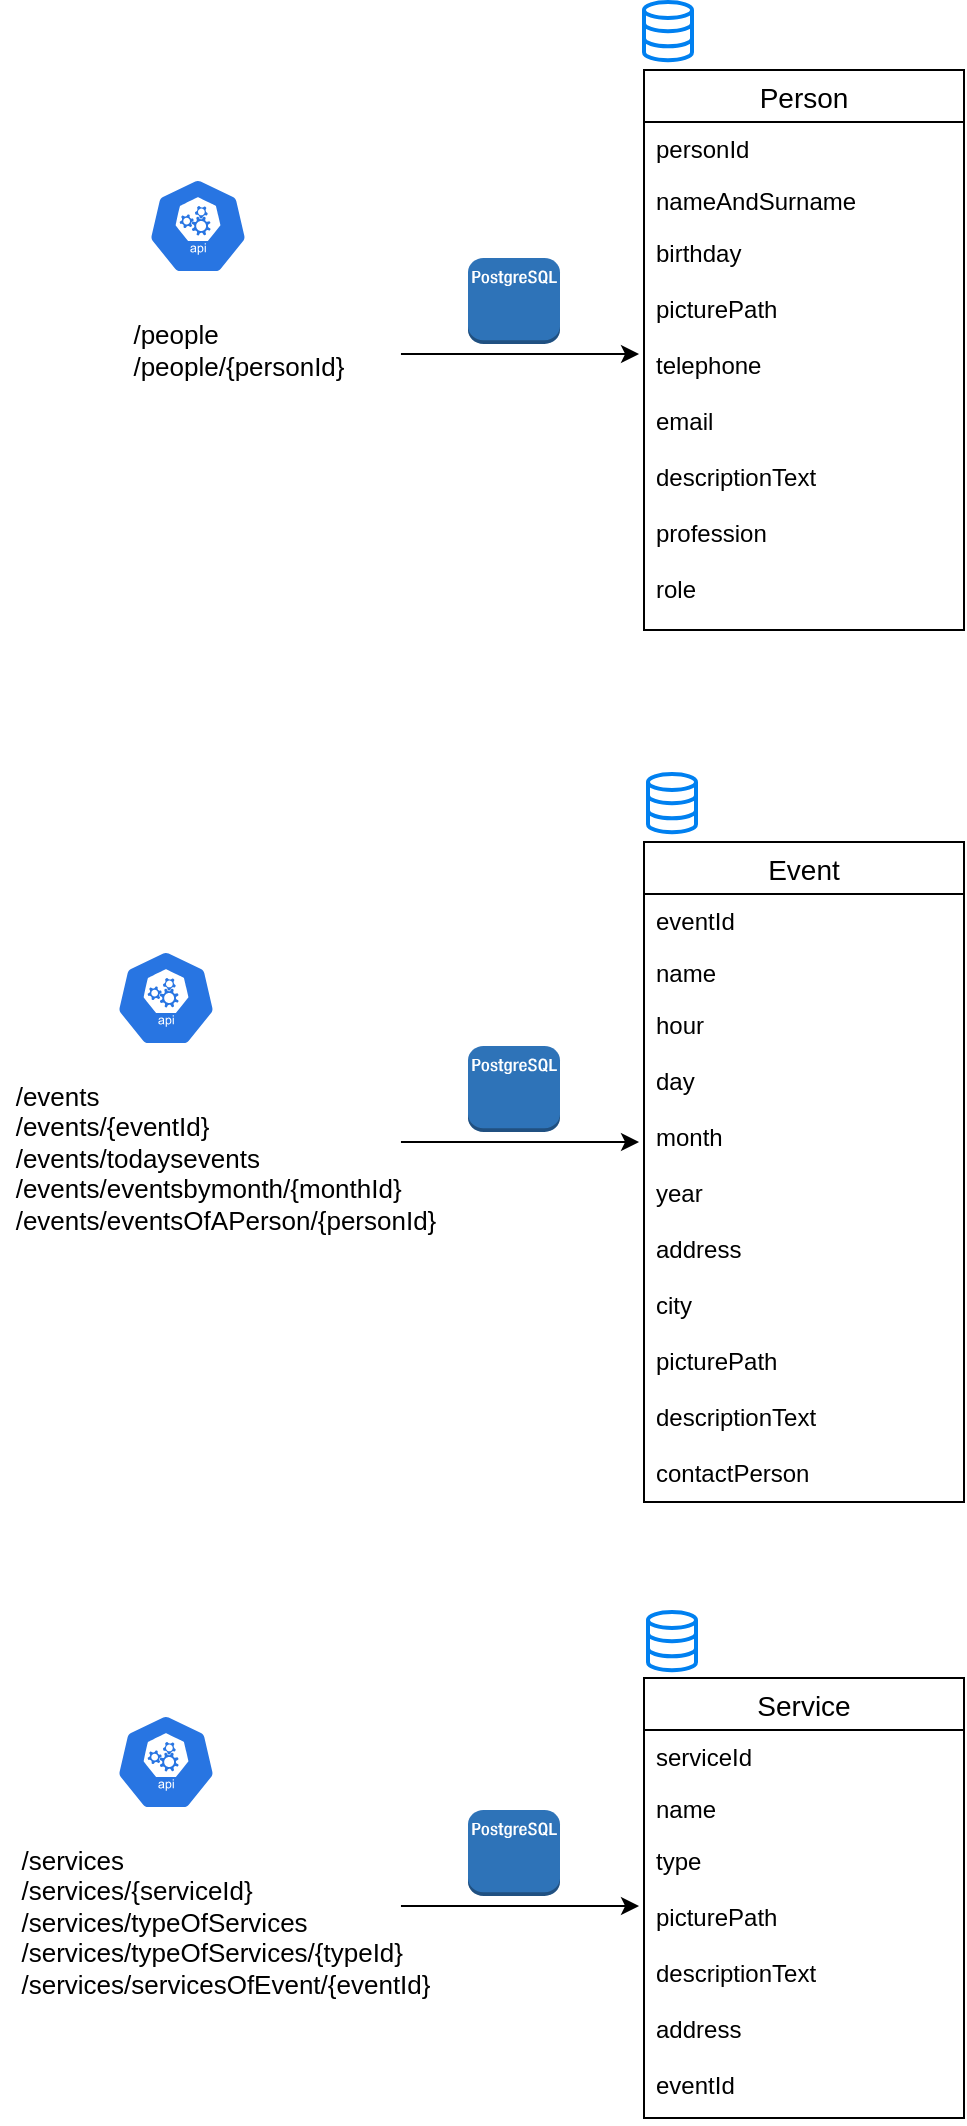 <mxfile version="13.1.11"><diagram id="oiz9nzBSraAnwUNyNcac" name="Page-1"><mxGraphModel dx="1822" dy="1678" grid="0" gridSize="10" guides="1" tooltips="1" connect="1" arrows="1" fold="1" page="0" pageScale="1" pageWidth="827" pageHeight="1169" math="0" shadow="0"><root><mxCell id="0"/><mxCell id="1" parent="0"/><mxCell id="p1R7J2JzUDWMNUzQjbTg-1" value="Person" style="swimlane;fontStyle=0;childLayout=stackLayout;horizontal=1;startSize=26;horizontalStack=0;resizeParent=1;resizeParentMax=0;resizeLast=0;collapsible=1;marginBottom=0;align=center;fontSize=14;" vertex="1" parent="1"><mxGeometry x="436" y="25" width="160" height="280" as="geometry"/></mxCell><mxCell id="p1R7J2JzUDWMNUzQjbTg-2" value="personId" style="text;strokeColor=none;fillColor=none;spacingLeft=4;spacingRight=4;overflow=hidden;rotatable=0;points=[[0,0.5],[1,0.5]];portConstraint=eastwest;fontSize=12;" vertex="1" parent="p1R7J2JzUDWMNUzQjbTg-1"><mxGeometry y="26" width="160" height="26" as="geometry"/></mxCell><mxCell id="p1R7J2JzUDWMNUzQjbTg-3" value="nameAndSurname" style="text;strokeColor=none;fillColor=none;spacingLeft=4;spacingRight=4;overflow=hidden;rotatable=0;points=[[0,0.5],[1,0.5]];portConstraint=eastwest;fontSize=12;" vertex="1" parent="p1R7J2JzUDWMNUzQjbTg-1"><mxGeometry y="52" width="160" height="26" as="geometry"/></mxCell><mxCell id="p1R7J2JzUDWMNUzQjbTg-4" value="birthday&#xa;&#xa;picturePath&#xa;&#xa;telephone&#xa;&#xa;email&#xa;&#xa;descriptionText&#xa;&#xa;profession&#xa;&#xa;role" style="text;strokeColor=none;fillColor=none;spacingLeft=4;spacingRight=4;overflow=hidden;rotatable=0;points=[[0,0.5],[1,0.5]];portConstraint=eastwest;fontSize=12;" vertex="1" parent="p1R7J2JzUDWMNUzQjbTg-1"><mxGeometry y="78" width="160" height="202" as="geometry"/></mxCell><mxCell id="p1R7J2JzUDWMNUzQjbTg-42" value="" style="endArrow=classic;html=1;entryX=-0.006;entryY=0.152;entryDx=0;entryDy=0;entryPerimeter=0;" edge="1" parent="1"><mxGeometry width="50" height="50" relative="1" as="geometry"><mxPoint x="314.48" y="167.05" as="sourcePoint"/><mxPoint x="433.52" y="167.002" as="targetPoint"/></mxGeometry></mxCell><mxCell id="p1R7J2JzUDWMNUzQjbTg-43" value="" style="html=1;dashed=0;whitespace=wrap;fillColor=#2875E2;strokeColor=#ffffff;points=[[0.005,0.63,0],[0.1,0.2,0],[0.9,0.2,0],[0.5,0,0],[0.995,0.63,0],[0.72,0.99,0],[0.5,1,0],[0.28,0.99,0]];shape=mxgraph.kubernetes.icon;prIcon=api" vertex="1" parent="1"><mxGeometry x="188" y="79" width="50" height="48" as="geometry"/></mxCell><mxCell id="p1R7J2JzUDWMNUzQjbTg-44" value="" style="outlineConnect=0;dashed=0;verticalLabelPosition=bottom;verticalAlign=top;align=center;html=1;shape=mxgraph.aws3.postgre_sql_instance;fillColor=#2E73B8;gradientColor=none;" vertex="1" parent="1"><mxGeometry x="348" y="119" width="46" height="43" as="geometry"/></mxCell><mxCell id="p1R7J2JzUDWMNUzQjbTg-45" value="" style="html=1;verticalLabelPosition=bottom;align=center;labelBackgroundColor=#ffffff;verticalAlign=top;strokeWidth=2;strokeColor=#0080F0;shadow=0;dashed=0;shape=mxgraph.ios7.icons.data;" vertex="1" parent="1"><mxGeometry x="436" y="-9" width="24" height="29.1" as="geometry"/></mxCell><mxCell id="p1R7J2JzUDWMNUzQjbTg-46" value="&lt;div style=&quot;text-align: left ; font-size: 13px&quot;&gt;&lt;font style=&quot;font-size: 13px&quot;&gt;/people&lt;/font&gt;&lt;/div&gt;&lt;div style=&quot;text-align: left ; font-size: 13px&quot;&gt;&lt;font style=&quot;font-size: 13px&quot;&gt;/people/{personId}&lt;/font&gt;&lt;/div&gt;" style="text;html=1;strokeColor=none;fillColor=none;align=center;verticalAlign=middle;whiteSpace=wrap;rounded=0;" vertex="1" parent="1"><mxGeometry x="179" y="155" width="109" height="20" as="geometry"/></mxCell><mxCell id="p1R7J2JzUDWMNUzQjbTg-10" value="Event" style="swimlane;fontStyle=0;childLayout=stackLayout;horizontal=1;startSize=26;horizontalStack=0;resizeParent=1;resizeParentMax=0;resizeLast=0;collapsible=1;marginBottom=0;align=center;fontSize=14;" vertex="1" parent="1"><mxGeometry x="436" y="411" width="160" height="330" as="geometry"/></mxCell><mxCell id="p1R7J2JzUDWMNUzQjbTg-11" value="eventId" style="text;strokeColor=none;fillColor=none;spacingLeft=4;spacingRight=4;overflow=hidden;rotatable=0;points=[[0,0.5],[1,0.5]];portConstraint=eastwest;fontSize=12;" vertex="1" parent="p1R7J2JzUDWMNUzQjbTg-10"><mxGeometry y="26" width="160" height="26" as="geometry"/></mxCell><mxCell id="p1R7J2JzUDWMNUzQjbTg-12" value="name" style="text;strokeColor=none;fillColor=none;spacingLeft=4;spacingRight=4;overflow=hidden;rotatable=0;points=[[0,0.5],[1,0.5]];portConstraint=eastwest;fontSize=12;" vertex="1" parent="p1R7J2JzUDWMNUzQjbTg-10"><mxGeometry y="52" width="160" height="26" as="geometry"/></mxCell><mxCell id="p1R7J2JzUDWMNUzQjbTg-13" value="hour&#xa;&#xa;day&#xa;&#xa;month&#xa;&#xa;year&#xa;&#xa;address &#xa;&#xa;city&#xa;&#xa;picturePath&#xa;&#xa;descriptionText&#xa;&#xa;contactPerson" style="text;strokeColor=none;fillColor=none;spacingLeft=4;spacingRight=4;overflow=hidden;rotatable=0;points=[[0,0.5],[1,0.5]];portConstraint=eastwest;fontSize=12;" vertex="1" parent="p1R7J2JzUDWMNUzQjbTg-10"><mxGeometry y="78" width="160" height="252" as="geometry"/></mxCell><mxCell id="p1R7J2JzUDWMNUzQjbTg-47" value="" style="html=1;verticalLabelPosition=bottom;align=center;labelBackgroundColor=#ffffff;verticalAlign=top;strokeWidth=2;strokeColor=#0080F0;shadow=0;dashed=0;shape=mxgraph.ios7.icons.data;" vertex="1" parent="1"><mxGeometry x="438" y="377" width="24" height="29.1" as="geometry"/></mxCell><mxCell id="p1R7J2JzUDWMNUzQjbTg-48" value="" style="endArrow=classic;html=1;entryX=-0.006;entryY=0.152;entryDx=0;entryDy=0;entryPerimeter=0;" edge="1" parent="1"><mxGeometry width="50" height="50" relative="1" as="geometry"><mxPoint x="314.48" y="561.05" as="sourcePoint"/><mxPoint x="433.52" y="561.002" as="targetPoint"/></mxGeometry></mxCell><mxCell id="p1R7J2JzUDWMNUzQjbTg-49" value="" style="html=1;dashed=0;whitespace=wrap;fillColor=#2875E2;strokeColor=#ffffff;points=[[0.005,0.63,0],[0.1,0.2,0],[0.9,0.2,0],[0.5,0,0],[0.995,0.63,0],[0.72,0.99,0],[0.5,1,0],[0.28,0.99,0]];shape=mxgraph.kubernetes.icon;prIcon=api" vertex="1" parent="1"><mxGeometry x="172" y="465" width="50" height="48" as="geometry"/></mxCell><mxCell id="p1R7J2JzUDWMNUzQjbTg-50" value="" style="outlineConnect=0;dashed=0;verticalLabelPosition=bottom;verticalAlign=top;align=center;html=1;shape=mxgraph.aws3.postgre_sql_instance;fillColor=#2E73B8;gradientColor=none;" vertex="1" parent="1"><mxGeometry x="348" y="513" width="46" height="43" as="geometry"/></mxCell><mxCell id="p1R7J2JzUDWMNUzQjbTg-51" value="&lt;div style=&quot;text-align: left ; font-size: 13px&quot;&gt;&lt;font style=&quot;font-size: 13px&quot;&gt;/events&lt;/font&gt;&lt;/div&gt;&lt;div style=&quot;text-align: left ; font-size: 13px&quot;&gt;&lt;font style=&quot;font-size: 13px&quot;&gt;/events/{eventId}&lt;/font&gt;&lt;/div&gt;&lt;div style=&quot;text-align: left ; font-size: 13px&quot;&gt;&lt;font style=&quot;font-size: 13px&quot;&gt;/events/todaysevents&lt;/font&gt;&lt;/div&gt;&lt;div style=&quot;text-align: left ; font-size: 13px&quot;&gt;&lt;font style=&quot;font-size: 13px&quot;&gt;/events/eventsbymonth/{monthId}&lt;br&gt;&lt;/font&gt;&lt;/div&gt;&lt;div style=&quot;text-align: left ; font-size: 13px&quot;&gt;&lt;font style=&quot;font-size: 13px&quot;&gt;/events/eventsOfAPerson/{personId}&lt;br&gt;&lt;/font&gt;&lt;/div&gt;" style="text;html=1;strokeColor=none;fillColor=none;align=center;verticalAlign=middle;whiteSpace=wrap;rounded=0;" vertex="1" parent="1"><mxGeometry x="114" y="521" width="226" height="95" as="geometry"/></mxCell><mxCell id="p1R7J2JzUDWMNUzQjbTg-14" value="Service" style="swimlane;fontStyle=0;childLayout=stackLayout;horizontal=1;startSize=26;horizontalStack=0;resizeParent=1;resizeParentMax=0;resizeLast=0;collapsible=1;marginBottom=0;align=center;fontSize=14;" vertex="1" parent="1"><mxGeometry x="436" y="829" width="160" height="220" as="geometry"/></mxCell><mxCell id="p1R7J2JzUDWMNUzQjbTg-15" value="serviceId" style="text;strokeColor=none;fillColor=none;spacingLeft=4;spacingRight=4;overflow=hidden;rotatable=0;points=[[0,0.5],[1,0.5]];portConstraint=eastwest;fontSize=12;" vertex="1" parent="p1R7J2JzUDWMNUzQjbTg-14"><mxGeometry y="26" width="160" height="26" as="geometry"/></mxCell><mxCell id="p1R7J2JzUDWMNUzQjbTg-16" value="name" style="text;strokeColor=none;fillColor=none;spacingLeft=4;spacingRight=4;overflow=hidden;rotatable=0;points=[[0,0.5],[1,0.5]];portConstraint=eastwest;fontSize=12;" vertex="1" parent="p1R7J2JzUDWMNUzQjbTg-14"><mxGeometry y="52" width="160" height="26" as="geometry"/></mxCell><mxCell id="p1R7J2JzUDWMNUzQjbTg-17" value="type&#xa;&#xa;picturePath&#xa;&#xa;descriptionText&#xa;&#xa;address&#xa;&#xa;eventId" style="text;strokeColor=none;fillColor=none;spacingLeft=4;spacingRight=4;overflow=hidden;rotatable=0;points=[[0,0.5],[1,0.5]];portConstraint=eastwest;fontSize=12;" vertex="1" parent="p1R7J2JzUDWMNUzQjbTg-14"><mxGeometry y="78" width="160" height="142" as="geometry"/></mxCell><mxCell id="p1R7J2JzUDWMNUzQjbTg-53" value="" style="html=1;verticalLabelPosition=bottom;align=center;labelBackgroundColor=#ffffff;verticalAlign=top;strokeWidth=2;strokeColor=#0080F0;shadow=0;dashed=0;shape=mxgraph.ios7.icons.data;" vertex="1" parent="1"><mxGeometry x="438" y="796" width="24" height="29.1" as="geometry"/></mxCell><mxCell id="p1R7J2JzUDWMNUzQjbTg-54" value="" style="endArrow=classic;html=1;entryX=-0.006;entryY=0.152;entryDx=0;entryDy=0;entryPerimeter=0;" edge="1" parent="1"><mxGeometry width="50" height="50" relative="1" as="geometry"><mxPoint x="314.48" y="943.05" as="sourcePoint"/><mxPoint x="433.52" y="943.002" as="targetPoint"/></mxGeometry></mxCell><mxCell id="p1R7J2JzUDWMNUzQjbTg-55" value="" style="html=1;dashed=0;whitespace=wrap;fillColor=#2875E2;strokeColor=#ffffff;points=[[0.005,0.63,0],[0.1,0.2,0],[0.9,0.2,0],[0.5,0,0],[0.995,0.63,0],[0.72,0.99,0],[0.5,1,0],[0.28,0.99,0]];shape=mxgraph.kubernetes.icon;prIcon=api" vertex="1" parent="1"><mxGeometry x="172" y="847" width="50" height="48" as="geometry"/></mxCell><mxCell id="p1R7J2JzUDWMNUzQjbTg-56" value="" style="outlineConnect=0;dashed=0;verticalLabelPosition=bottom;verticalAlign=top;align=center;html=1;shape=mxgraph.aws3.postgre_sql_instance;fillColor=#2E73B8;gradientColor=none;" vertex="1" parent="1"><mxGeometry x="348" y="895" width="46" height="43" as="geometry"/></mxCell><mxCell id="p1R7J2JzUDWMNUzQjbTg-57" value="&lt;div style=&quot;text-align: left ; font-size: 13px&quot;&gt;&lt;font style=&quot;font-size: 13px&quot;&gt;/services&lt;/font&gt;&lt;/div&gt;&lt;div style=&quot;text-align: left ; font-size: 13px&quot;&gt;&lt;font style=&quot;font-size: 13px&quot;&gt;/services/{serviceId}&lt;/font&gt;&lt;/div&gt;&lt;div style=&quot;text-align: left ; font-size: 13px&quot;&gt;&lt;font style=&quot;font-size: 13px&quot;&gt;/services/typeOfServices&lt;/font&gt;&lt;/div&gt;&lt;div style=&quot;text-align: left ; font-size: 13px&quot;&gt;/services/typeOfServices/{typeId}&lt;/div&gt;&lt;div style=&quot;text-align: left ; font-size: 13px&quot;&gt;&lt;font style=&quot;font-size: 13px&quot;&gt;/services/servicesOfEvent/{eventId}&lt;br&gt;&lt;/font&gt;&lt;/div&gt;" style="text;html=1;strokeColor=none;fillColor=none;align=center;verticalAlign=middle;whiteSpace=wrap;rounded=0;" vertex="1" parent="1"><mxGeometry x="114" y="903" width="226" height="95" as="geometry"/></mxCell></root></mxGraphModel></diagram></mxfile>